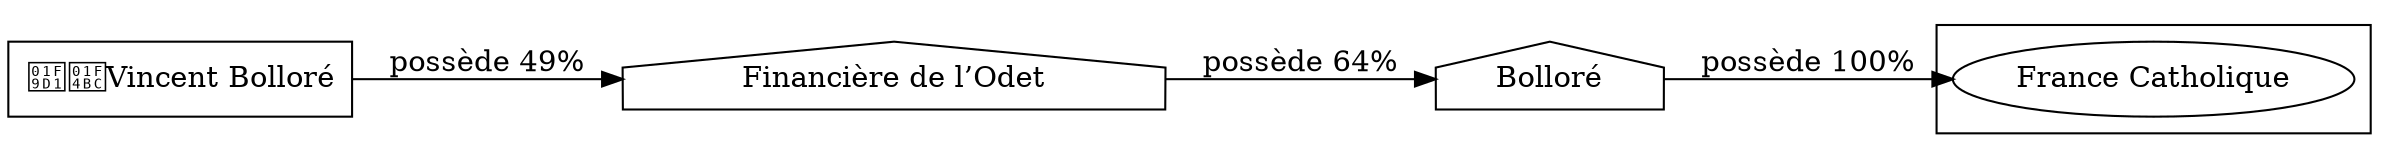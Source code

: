 digraph {
  rankdir=LR;
  subgraph roots {
    
      "vincent-bollore-77"[label="🧑‍💼Vincent Bolloré" shape=box]
    
  }

  
    "bollore-79"[label="Bolloré" shape=house]
  
    "financiere-de-l-odet-78"[label="Financière de l’Odet" shape=house]
  

  subgraph clusterLeaves {
    
      "france-catholique-345"[label="France Catholique"]
    
  }

  
    "bollore-79" -> "france-catholique-345" [
      label="possède 100%"
    ]
  
    "financiere-de-l-odet-78" -> "bollore-79" [
      label="possède 64%"
    ]
  
    "vincent-bollore-77" -> "financiere-de-l-odet-78" [
      label="possède 49%"
    ]
  
}
